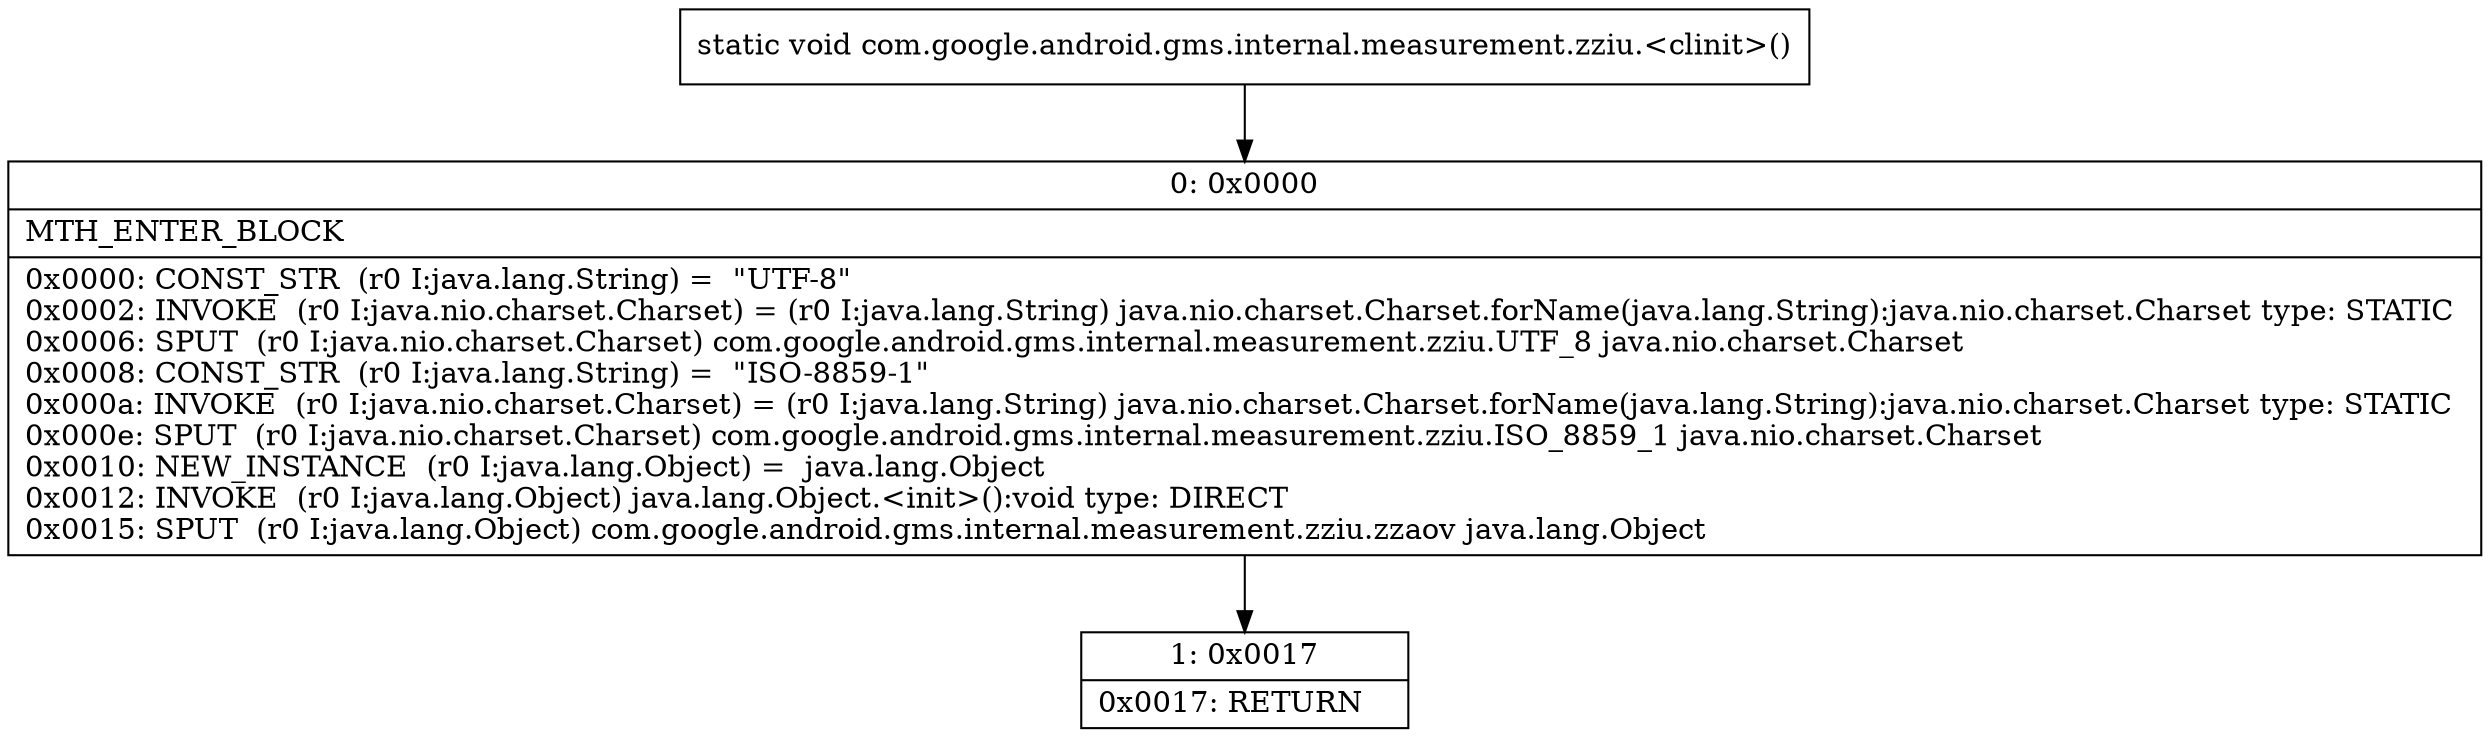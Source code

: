 digraph "CFG forcom.google.android.gms.internal.measurement.zziu.\<clinit\>()V" {
Node_0 [shape=record,label="{0\:\ 0x0000|MTH_ENTER_BLOCK\l|0x0000: CONST_STR  (r0 I:java.lang.String) =  \"UTF\-8\" \l0x0002: INVOKE  (r0 I:java.nio.charset.Charset) = (r0 I:java.lang.String) java.nio.charset.Charset.forName(java.lang.String):java.nio.charset.Charset type: STATIC \l0x0006: SPUT  (r0 I:java.nio.charset.Charset) com.google.android.gms.internal.measurement.zziu.UTF_8 java.nio.charset.Charset \l0x0008: CONST_STR  (r0 I:java.lang.String) =  \"ISO\-8859\-1\" \l0x000a: INVOKE  (r0 I:java.nio.charset.Charset) = (r0 I:java.lang.String) java.nio.charset.Charset.forName(java.lang.String):java.nio.charset.Charset type: STATIC \l0x000e: SPUT  (r0 I:java.nio.charset.Charset) com.google.android.gms.internal.measurement.zziu.ISO_8859_1 java.nio.charset.Charset \l0x0010: NEW_INSTANCE  (r0 I:java.lang.Object) =  java.lang.Object \l0x0012: INVOKE  (r0 I:java.lang.Object) java.lang.Object.\<init\>():void type: DIRECT \l0x0015: SPUT  (r0 I:java.lang.Object) com.google.android.gms.internal.measurement.zziu.zzaov java.lang.Object \l}"];
Node_1 [shape=record,label="{1\:\ 0x0017|0x0017: RETURN   \l}"];
MethodNode[shape=record,label="{static void com.google.android.gms.internal.measurement.zziu.\<clinit\>() }"];
MethodNode -> Node_0;
Node_0 -> Node_1;
}

